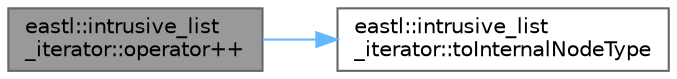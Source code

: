 digraph "eastl::intrusive_list_iterator::operator++"
{
 // LATEX_PDF_SIZE
  bgcolor="transparent";
  edge [fontname=Helvetica,fontsize=10,labelfontname=Helvetica,labelfontsize=10];
  node [fontname=Helvetica,fontsize=10,shape=box,height=0.2,width=0.4];
  rankdir="LR";
  Node1 [id="Node000001",label="eastl::intrusive_list\l_iterator::operator++",height=0.2,width=0.4,color="gray40", fillcolor="grey60", style="filled", fontcolor="black",tooltip=" "];
  Node1 -> Node2 [id="edge2_Node000001_Node000002",color="steelblue1",style="solid",tooltip=" "];
  Node2 [id="Node000002",label="eastl::intrusive_list\l_iterator::toInternalNodeType",height=0.2,width=0.4,color="grey40", fillcolor="white", style="filled",URL="$classeastl_1_1intrusive__list__iterator.html#ab8d954347ffbe0d01f30b0a3d690ff58",tooltip=" "];
}
